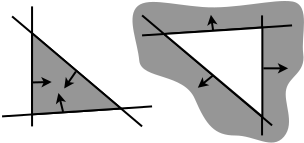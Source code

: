 <?xml version="1.0" encoding="UTF-8"?>
<dia:diagram xmlns:dia="http://www.lysator.liu.se/~alla/dia/">
  <dia:layer name="Background" visible="true" active="true">
    <dia:object type="Standard - Beziergon" version="0" id="O0">
      <dia:attribute name="obj_pos">
        <dia:point val="12.159,7.905"/>
      </dia:attribute>
      <dia:attribute name="obj_bb">
        <dia:rectangle val="7.021,1.231;15.595,8.31"/>
      </dia:attribute>
      <dia:attribute name="bez_points">
        <dia:point val="12.159,7.905"/>
        <dia:point val="11.159,7.905"/>
        <dia:point val="10.755,7.43"/>
        <dia:point val="10.184,6.105"/>
        <dia:point val="9.613,4.78"/>
        <dia:point val="7.488,5.105"/>
        <dia:point val="7.409,4.205"/>
        <dia:point val="7.33,3.305"/>
        <dia:point val="6.813,2.143"/>
        <dia:point val="7.234,1.605"/>
        <dia:point val="7.655,1.068"/>
        <dia:point val="8.892,1.451"/>
        <dia:point val="10.509,1.58"/>
        <dia:point val="12.126,1.709"/>
        <dia:point val="14.121,1.159"/>
        <dia:point val="15.009,1.305"/>
        <dia:point val="15.896,1.451"/>
        <dia:point val="15.384,2.959"/>
        <dia:point val="15.509,3.88"/>
        <dia:point val="15.634,4.801"/>
        <dia:point val="14.817,4.947"/>
        <dia:point val="14.659,5.63"/>
        <dia:point val="14.501,6.314"/>
        <dia:point val="15.117,7.309"/>
        <dia:point val="14.559,7.98"/>
        <dia:point val="14.001,8.651"/>
        <dia:point val="13.159,7.905"/>
      </dia:attribute>
      <dia:attribute name="corner_types">
        <dia:enum val="47973472"/>
        <dia:enum val="0"/>
        <dia:enum val="0"/>
        <dia:enum val="0"/>
        <dia:enum val="0"/>
        <dia:enum val="0"/>
        <dia:enum val="0"/>
        <dia:enum val="0"/>
        <dia:enum val="0"/>
        <dia:enum val="0"/>
      </dia:attribute>
      <dia:attribute name="line_color">
        <dia:color val="#969696"/>
      </dia:attribute>
      <dia:attribute name="line_width">
        <dia:real val="0.1"/>
      </dia:attribute>
      <dia:attribute name="inner_color">
        <dia:color val="#969696"/>
      </dia:attribute>
      <dia:attribute name="show_background">
        <dia:boolean val="true"/>
      </dia:attribute>
    </dia:object>
    <dia:object type="Standard - Line" version="0" id="O1">
      <dia:attribute name="obj_pos">
        <dia:point val="2,1.5"/>
      </dia:attribute>
      <dia:attribute name="obj_bb">
        <dia:rectangle val="1.95,1.45;2.05,7.55"/>
      </dia:attribute>
      <dia:attribute name="conn_endpoints">
        <dia:point val="2,1.5"/>
        <dia:point val="2,7.5"/>
      </dia:attribute>
      <dia:attribute name="numcp">
        <dia:int val="1"/>
      </dia:attribute>
    </dia:object>
    <dia:object type="Standard - Line" version="0" id="O2">
      <dia:attribute name="obj_pos">
        <dia:point val="1,2"/>
      </dia:attribute>
      <dia:attribute name="obj_bb">
        <dia:rectangle val="0.93,1.93;7.57,7.57"/>
      </dia:attribute>
      <dia:attribute name="conn_endpoints">
        <dia:point val="1,2"/>
        <dia:point val="7.5,7.5"/>
      </dia:attribute>
      <dia:attribute name="numcp">
        <dia:int val="1"/>
      </dia:attribute>
    </dia:object>
    <dia:object type="Standard - Line" version="0" id="O3">
      <dia:attribute name="obj_pos">
        <dia:point val="0.5,7"/>
      </dia:attribute>
      <dia:attribute name="obj_bb">
        <dia:rectangle val="0.447,6.447;8.053,7.053"/>
      </dia:attribute>
      <dia:attribute name="conn_endpoints">
        <dia:point val="0.5,7"/>
        <dia:point val="8,6.5"/>
      </dia:attribute>
      <dia:attribute name="numcp">
        <dia:int val="1"/>
      </dia:attribute>
    </dia:object>
    <dia:object type="Standard - Line" version="0" id="O4">
      <dia:attribute name="obj_pos">
        <dia:point val="13.5,1.95"/>
      </dia:attribute>
      <dia:attribute name="obj_bb">
        <dia:rectangle val="13.45,1.9;13.55,8"/>
      </dia:attribute>
      <dia:attribute name="conn_endpoints">
        <dia:point val="13.5,1.95"/>
        <dia:point val="13.5,7.95"/>
      </dia:attribute>
      <dia:attribute name="numcp">
        <dia:int val="1"/>
      </dia:attribute>
    </dia:object>
    <dia:object type="Standard - Line" version="0" id="O5">
      <dia:attribute name="obj_pos">
        <dia:point val="7.5,1.95"/>
      </dia:attribute>
      <dia:attribute name="obj_bb">
        <dia:rectangle val="7.43,1.88;14.07,7.52"/>
      </dia:attribute>
      <dia:attribute name="conn_endpoints">
        <dia:point val="7.5,1.95"/>
        <dia:point val="14,7.45"/>
      </dia:attribute>
      <dia:attribute name="numcp">
        <dia:int val="1"/>
      </dia:attribute>
    </dia:object>
    <dia:object type="Standard - Line" version="0" id="O6">
      <dia:attribute name="obj_pos">
        <dia:point val="7.5,2.95"/>
      </dia:attribute>
      <dia:attribute name="obj_bb">
        <dia:rectangle val="7.447,2.397;15.053,3.003"/>
      </dia:attribute>
      <dia:attribute name="conn_endpoints">
        <dia:point val="7.5,2.95"/>
        <dia:point val="15,2.45"/>
      </dia:attribute>
      <dia:attribute name="numcp">
        <dia:int val="1"/>
      </dia:attribute>
    </dia:object>
    <dia:object type="Standard - Polygon" version="0" id="O7">
      <dia:attribute name="obj_pos">
        <dia:point val="2.001,2.843"/>
      </dia:attribute>
      <dia:attribute name="obj_bb">
        <dia:rectangle val="1.949,2.735;6.572,6.951"/>
      </dia:attribute>
      <dia:attribute name="poly_points">
        <dia:point val="2.001,2.843"/>
        <dia:point val="6.445,6.606"/>
        <dia:point val="1.999,6.898"/>
      </dia:attribute>
      <dia:attribute name="line_width">
        <dia:real val="0.1"/>
      </dia:attribute>
      <dia:attribute name="inner_color">
        <dia:color val="#969696"/>
      </dia:attribute>
      <dia:attribute name="show_background">
        <dia:boolean val="true"/>
      </dia:attribute>
    </dia:object>
    <dia:object type="Standard - Polygon" version="0" id="O8">
      <dia:attribute name="obj_pos">
        <dia:point val="8.596,2.878"/>
      </dia:attribute>
      <dia:attribute name="obj_bb">
        <dia:rectangle val="8.469,2.505;13.564,7.122"/>
      </dia:attribute>
      <dia:attribute name="poly_points">
        <dia:point val="8.596,2.878"/>
        <dia:point val="13.514,2.559"/>
        <dia:point val="13.514,7.015"/>
      </dia:attribute>
      <dia:attribute name="show_background">
        <dia:boolean val="true"/>
      </dia:attribute>
    </dia:object>
    <dia:object type="Standard - Line" version="0" id="O9">
      <dia:attribute name="obj_pos">
        <dia:point val="4.193,4.755"/>
      </dia:attribute>
      <dia:attribute name="obj_bb">
        <dia:rectangle val="3.536,4.686;4.263,5.697"/>
      </dia:attribute>
      <dia:attribute name="conn_endpoints">
        <dia:point val="4.193,4.755"/>
        <dia:point val="3.606,5.605"/>
      </dia:attribute>
      <dia:attribute name="numcp">
        <dia:int val="1"/>
      </dia:attribute>
      <dia:attribute name="end_arrow">
        <dia:enum val="22"/>
      </dia:attribute>
      <dia:attribute name="end_arrow_length">
        <dia:real val="0.3"/>
      </dia:attribute>
      <dia:attribute name="end_arrow_width">
        <dia:real val="0.3"/>
      </dia:attribute>
    </dia:object>
    <dia:object type="Standard - Line" version="0" id="O10">
      <dia:attribute name="obj_pos">
        <dia:point val="11.055,4.946"/>
      </dia:attribute>
      <dia:attribute name="obj_bb">
        <dia:rectangle val="10.2,4.876;11.126,5.638"/>
      </dia:attribute>
      <dia:attribute name="conn_endpoints">
        <dia:point val="11.055,4.946"/>
        <dia:point val="10.287,5.568"/>
      </dia:attribute>
      <dia:attribute name="numcp">
        <dia:int val="1"/>
      </dia:attribute>
      <dia:attribute name="end_arrow">
        <dia:enum val="22"/>
      </dia:attribute>
      <dia:attribute name="end_arrow_length">
        <dia:real val="0.3"/>
      </dia:attribute>
      <dia:attribute name="end_arrow_width">
        <dia:real val="0.3"/>
      </dia:attribute>
      <dia:connections>
        <dia:connection handle="0" to="O8" connection="5"/>
      </dia:connections>
    </dia:object>
    <dia:object type="Standard - Line" version="0" id="O11">
      <dia:attribute name="obj_pos">
        <dia:point val="11.055,2.718"/>
      </dia:attribute>
      <dia:attribute name="obj_bb">
        <dia:rectangle val="10.74,1.811;11.258,2.775"/>
      </dia:attribute>
      <dia:attribute name="conn_endpoints">
        <dia:point val="11.055,2.718"/>
        <dia:point val="10.941,1.922"/>
      </dia:attribute>
      <dia:attribute name="numcp">
        <dia:int val="1"/>
      </dia:attribute>
      <dia:attribute name="end_arrow">
        <dia:enum val="22"/>
      </dia:attribute>
      <dia:attribute name="end_arrow_length">
        <dia:real val="0.3"/>
      </dia:attribute>
      <dia:attribute name="end_arrow_width">
        <dia:real val="0.3"/>
      </dia:attribute>
      <dia:connections>
        <dia:connection handle="0" to="O8" connection="1"/>
      </dia:connections>
    </dia:object>
    <dia:object type="Standard - Line" version="0" id="O12">
      <dia:attribute name="obj_pos">
        <dia:point val="3.552,6.775"/>
      </dia:attribute>
      <dia:attribute name="obj_bb">
        <dia:rectangle val="3.163,5.722;3.671,6.835"/>
      </dia:attribute>
      <dia:attribute name="conn_endpoints">
        <dia:point val="3.552,6.775"/>
        <dia:point val="3.318,5.83"/>
      </dia:attribute>
      <dia:attribute name="numcp">
        <dia:int val="1"/>
      </dia:attribute>
      <dia:attribute name="end_arrow">
        <dia:enum val="22"/>
      </dia:attribute>
      <dia:attribute name="end_arrow_length">
        <dia:real val="0.3"/>
      </dia:attribute>
      <dia:attribute name="end_arrow_width">
        <dia:real val="0.3"/>
      </dia:attribute>
    </dia:object>
    <dia:object type="Standard - Line" version="0" id="O13">
      <dia:attribute name="obj_pos">
        <dia:point val="2.001,5.302"/>
      </dia:attribute>
      <dia:attribute name="obj_bb">
        <dia:rectangle val="1.95,5.028;3.093,5.551"/>
      </dia:attribute>
      <dia:attribute name="conn_endpoints">
        <dia:point val="2.001,5.302"/>
        <dia:point val="2.981,5.28"/>
      </dia:attribute>
      <dia:attribute name="numcp">
        <dia:int val="1"/>
      </dia:attribute>
      <dia:attribute name="end_arrow">
        <dia:enum val="22"/>
      </dia:attribute>
      <dia:attribute name="end_arrow_length">
        <dia:real val="0.3"/>
      </dia:attribute>
      <dia:attribute name="end_arrow_width">
        <dia:real val="0.3"/>
      </dia:attribute>
    </dia:object>
    <dia:object type="Standard - Line" version="0" id="O14">
      <dia:attribute name="obj_pos">
        <dia:point val="13.566,4.597"/>
      </dia:attribute>
      <dia:attribute name="obj_bb">
        <dia:rectangle val="13.516,4.335;14.915,4.859"/>
      </dia:attribute>
      <dia:attribute name="conn_endpoints">
        <dia:point val="13.566,4.597"/>
        <dia:point val="14.803,4.597"/>
      </dia:attribute>
      <dia:attribute name="numcp">
        <dia:int val="1"/>
      </dia:attribute>
      <dia:attribute name="end_arrow">
        <dia:enum val="22"/>
      </dia:attribute>
      <dia:attribute name="end_arrow_length">
        <dia:real val="0.3"/>
      </dia:attribute>
      <dia:attribute name="end_arrow_width">
        <dia:real val="0.3"/>
      </dia:attribute>
    </dia:object>
  </dia:layer>
</dia:diagram>
